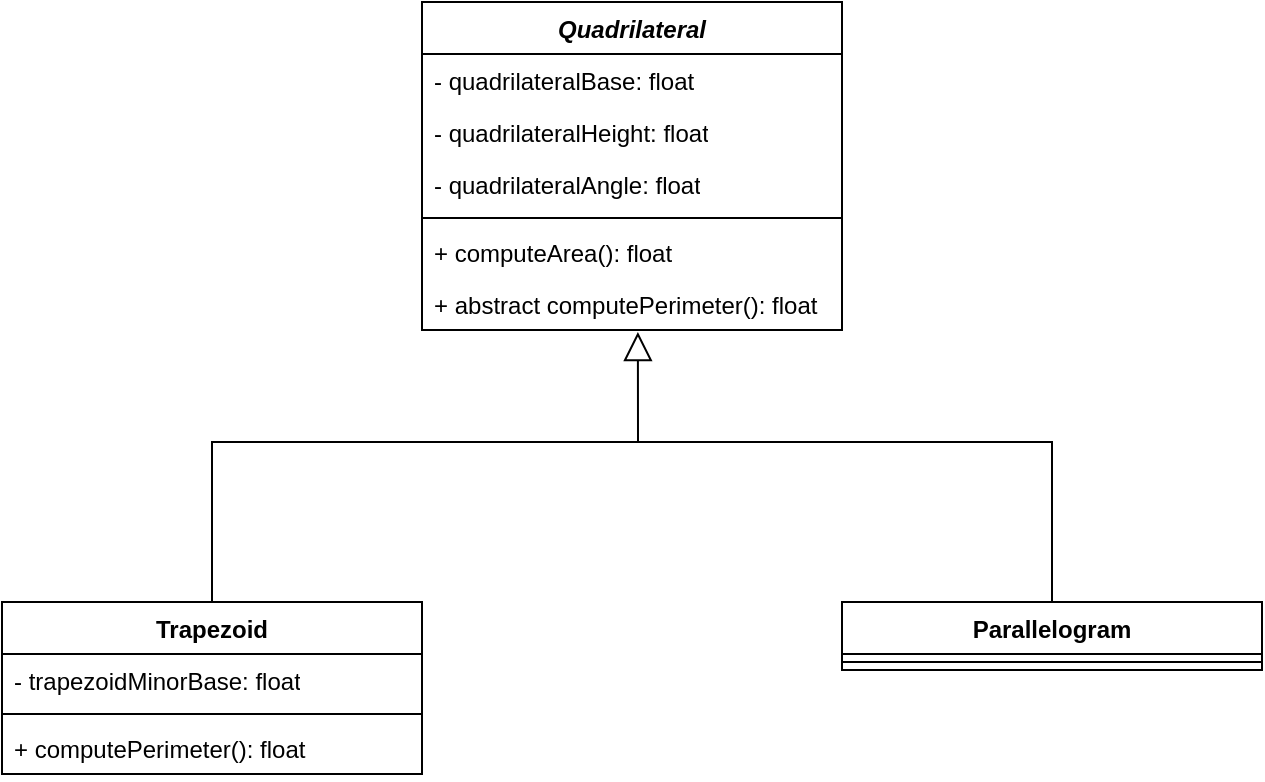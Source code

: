 <mxfile version="24.1.0" type="device">
  <diagram name="Page-1" id="8S36Q4It1xgmwO2R76G_">
    <mxGraphModel dx="1434" dy="790" grid="1" gridSize="10" guides="1" tooltips="1" connect="1" arrows="1" fold="1" page="1" pageScale="1" pageWidth="827" pageHeight="1169" math="0" shadow="0">
      <root>
        <mxCell id="0" />
        <mxCell id="1" parent="0" />
        <mxCell id="ysACyZ9QzvuFuehqx3cf-1" value="&lt;i&gt;Quadrilateral&lt;/i&gt;" style="swimlane;fontStyle=1;align=center;verticalAlign=top;childLayout=stackLayout;horizontal=1;startSize=26;horizontalStack=0;resizeParent=1;resizeParentMax=0;resizeLast=0;collapsible=1;marginBottom=0;whiteSpace=wrap;html=1;" vertex="1" parent="1">
          <mxGeometry x="309" y="60" width="210" height="164" as="geometry" />
        </mxCell>
        <mxCell id="ysACyZ9QzvuFuehqx3cf-2" value="- quadrilateralBase: float" style="text;strokeColor=none;fillColor=none;align=left;verticalAlign=top;spacingLeft=4;spacingRight=4;overflow=hidden;rotatable=0;points=[[0,0.5],[1,0.5]];portConstraint=eastwest;whiteSpace=wrap;html=1;" vertex="1" parent="ysACyZ9QzvuFuehqx3cf-1">
          <mxGeometry y="26" width="210" height="26" as="geometry" />
        </mxCell>
        <mxCell id="ysACyZ9QzvuFuehqx3cf-6" value="- quadrilateralHeight: float" style="text;strokeColor=none;fillColor=none;align=left;verticalAlign=top;spacingLeft=4;spacingRight=4;overflow=hidden;rotatable=0;points=[[0,0.5],[1,0.5]];portConstraint=eastwest;whiteSpace=wrap;html=1;" vertex="1" parent="ysACyZ9QzvuFuehqx3cf-1">
          <mxGeometry y="52" width="210" height="26" as="geometry" />
        </mxCell>
        <mxCell id="ysACyZ9QzvuFuehqx3cf-5" value="- quadrilateralAngle: float" style="text;strokeColor=none;fillColor=none;align=left;verticalAlign=top;spacingLeft=4;spacingRight=4;overflow=hidden;rotatable=0;points=[[0,0.5],[1,0.5]];portConstraint=eastwest;whiteSpace=wrap;html=1;" vertex="1" parent="ysACyZ9QzvuFuehqx3cf-1">
          <mxGeometry y="78" width="210" height="26" as="geometry" />
        </mxCell>
        <mxCell id="ysACyZ9QzvuFuehqx3cf-3" value="" style="line;strokeWidth=1;fillColor=none;align=left;verticalAlign=middle;spacingTop=-1;spacingLeft=3;spacingRight=3;rotatable=0;labelPosition=right;points=[];portConstraint=eastwest;strokeColor=inherit;" vertex="1" parent="ysACyZ9QzvuFuehqx3cf-1">
          <mxGeometry y="104" width="210" height="8" as="geometry" />
        </mxCell>
        <mxCell id="ysACyZ9QzvuFuehqx3cf-4" value="+ computeArea(): float" style="text;strokeColor=none;fillColor=none;align=left;verticalAlign=top;spacingLeft=4;spacingRight=4;overflow=hidden;rotatable=0;points=[[0,0.5],[1,0.5]];portConstraint=eastwest;whiteSpace=wrap;html=1;" vertex="1" parent="ysACyZ9QzvuFuehqx3cf-1">
          <mxGeometry y="112" width="210" height="26" as="geometry" />
        </mxCell>
        <mxCell id="ysACyZ9QzvuFuehqx3cf-7" value="+ abstract computePerimeter(): float" style="text;strokeColor=none;fillColor=none;align=left;verticalAlign=top;spacingLeft=4;spacingRight=4;overflow=hidden;rotatable=0;points=[[0,0.5],[1,0.5]];portConstraint=eastwest;whiteSpace=wrap;html=1;" vertex="1" parent="ysACyZ9QzvuFuehqx3cf-1">
          <mxGeometry y="138" width="210" height="26" as="geometry" />
        </mxCell>
        <mxCell id="ysACyZ9QzvuFuehqx3cf-8" value="Trapezoid" style="swimlane;fontStyle=1;align=center;verticalAlign=top;childLayout=stackLayout;horizontal=1;startSize=26;horizontalStack=0;resizeParent=1;resizeParentMax=0;resizeLast=0;collapsible=1;marginBottom=0;whiteSpace=wrap;html=1;" vertex="1" parent="1">
          <mxGeometry x="99" y="360" width="210" height="86" as="geometry" />
        </mxCell>
        <mxCell id="ysACyZ9QzvuFuehqx3cf-9" value="- trapezoidMinorBase: float" style="text;strokeColor=none;fillColor=none;align=left;verticalAlign=top;spacingLeft=4;spacingRight=4;overflow=hidden;rotatable=0;points=[[0,0.5],[1,0.5]];portConstraint=eastwest;whiteSpace=wrap;html=1;" vertex="1" parent="ysACyZ9QzvuFuehqx3cf-8">
          <mxGeometry y="26" width="210" height="26" as="geometry" />
        </mxCell>
        <mxCell id="ysACyZ9QzvuFuehqx3cf-12" value="" style="line;strokeWidth=1;fillColor=none;align=left;verticalAlign=middle;spacingTop=-1;spacingLeft=3;spacingRight=3;rotatable=0;labelPosition=right;points=[];portConstraint=eastwest;strokeColor=inherit;" vertex="1" parent="ysACyZ9QzvuFuehqx3cf-8">
          <mxGeometry y="52" width="210" height="8" as="geometry" />
        </mxCell>
        <mxCell id="ysACyZ9QzvuFuehqx3cf-14" value="+ computePerimeter(): float" style="text;strokeColor=none;fillColor=none;align=left;verticalAlign=top;spacingLeft=4;spacingRight=4;overflow=hidden;rotatable=0;points=[[0,0.5],[1,0.5]];portConstraint=eastwest;whiteSpace=wrap;html=1;" vertex="1" parent="ysACyZ9QzvuFuehqx3cf-8">
          <mxGeometry y="60" width="210" height="26" as="geometry" />
        </mxCell>
        <mxCell id="ysACyZ9QzvuFuehqx3cf-15" value="Parallelogram" style="swimlane;fontStyle=1;align=center;verticalAlign=top;childLayout=stackLayout;horizontal=1;startSize=26;horizontalStack=0;resizeParent=1;resizeParentMax=0;resizeLast=0;collapsible=1;marginBottom=0;whiteSpace=wrap;html=1;" vertex="1" parent="1">
          <mxGeometry x="519" y="360" width="210" height="34" as="geometry" />
        </mxCell>
        <mxCell id="ysACyZ9QzvuFuehqx3cf-19" value="" style="line;strokeWidth=1;fillColor=none;align=left;verticalAlign=middle;spacingTop=-1;spacingLeft=3;spacingRight=3;rotatable=0;labelPosition=right;points=[];portConstraint=eastwest;strokeColor=inherit;" vertex="1" parent="ysACyZ9QzvuFuehqx3cf-15">
          <mxGeometry y="26" width="210" height="8" as="geometry" />
        </mxCell>
        <mxCell id="ysACyZ9QzvuFuehqx3cf-23" value="" style="endArrow=block;endFill=0;endSize=12;html=1;rounded=0;exitX=0.5;exitY=0;exitDx=0;exitDy=0;entryX=0.514;entryY=1.038;entryDx=0;entryDy=0;entryPerimeter=0;" edge="1" parent="1" source="ysACyZ9QzvuFuehqx3cf-8" target="ysACyZ9QzvuFuehqx3cf-7">
          <mxGeometry width="160" relative="1" as="geometry">
            <mxPoint x="330" y="410" as="sourcePoint" />
            <mxPoint x="370" y="300" as="targetPoint" />
            <Array as="points">
              <mxPoint x="204" y="280" />
              <mxPoint x="417" y="280" />
            </Array>
          </mxGeometry>
        </mxCell>
        <mxCell id="ysACyZ9QzvuFuehqx3cf-24" value="" style="endArrow=none;endFill=0;endSize=12;html=1;rounded=0;exitX=0.5;exitY=0;exitDx=0;exitDy=0;" edge="1" parent="1" source="ysACyZ9QzvuFuehqx3cf-15">
          <mxGeometry width="160" relative="1" as="geometry">
            <mxPoint x="330" y="410" as="sourcePoint" />
            <mxPoint x="400" y="280" as="targetPoint" />
            <Array as="points">
              <mxPoint x="624" y="280" />
            </Array>
          </mxGeometry>
        </mxCell>
      </root>
    </mxGraphModel>
  </diagram>
</mxfile>
